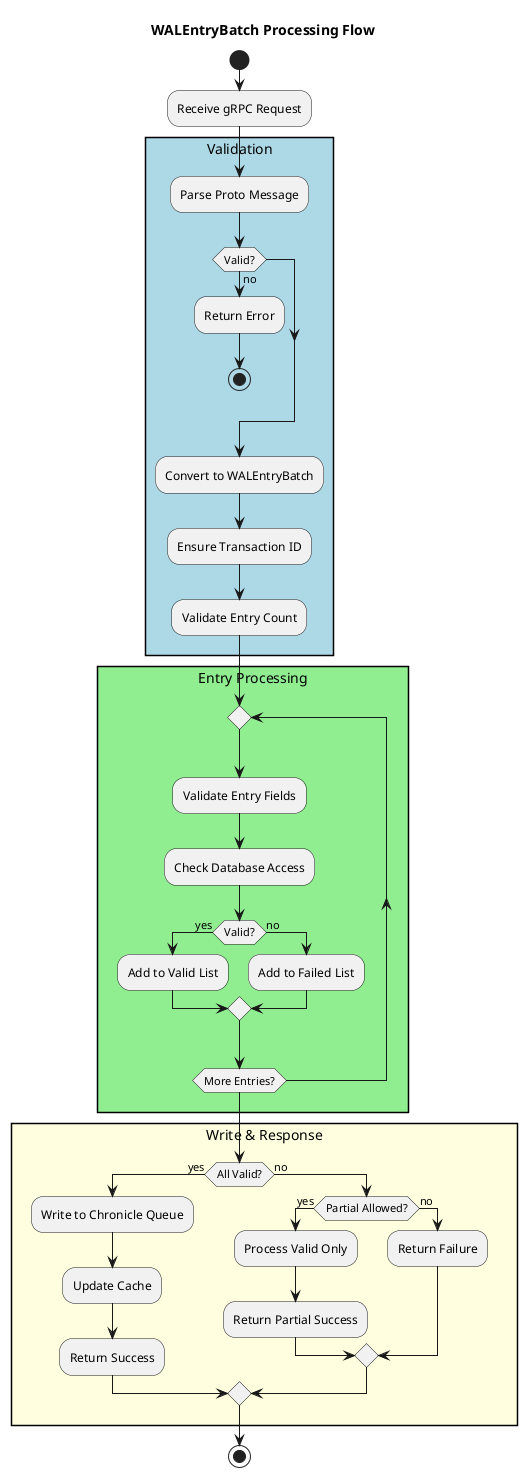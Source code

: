 @startuml
title WALEntryBatch Processing Flow

start

:Receive gRPC Request;

rectangle "Validation" #LightBlue {
  :Parse Proto Message;
  if (Valid?) then (no)
    :Return Error;
    stop
  endif
  :Convert to WALEntryBatch;
  :Ensure Transaction ID;
  :Validate Entry Count;
}

rectangle "Entry Processing" #LightGreen {
  repeat
    :Validate Entry Fields;
    :Check Database Access;
    if (Valid?) then (yes)
      :Add to Valid List;
    else (no)
      :Add to Failed List;
    endif
  repeat while (More Entries?)
}

rectangle "Write & Response" #LightYellow {
  if (All Valid?) then (yes)
    :Write to Chronicle Queue;
    :Update Cache;
    :Return Success;
  else (no)
    if (Partial Allowed?) then (yes)
      :Process Valid Only;
      :Return Partial Success;
    else (no)
      :Return Failure;
    endif
  endif
}

stop

@enduml